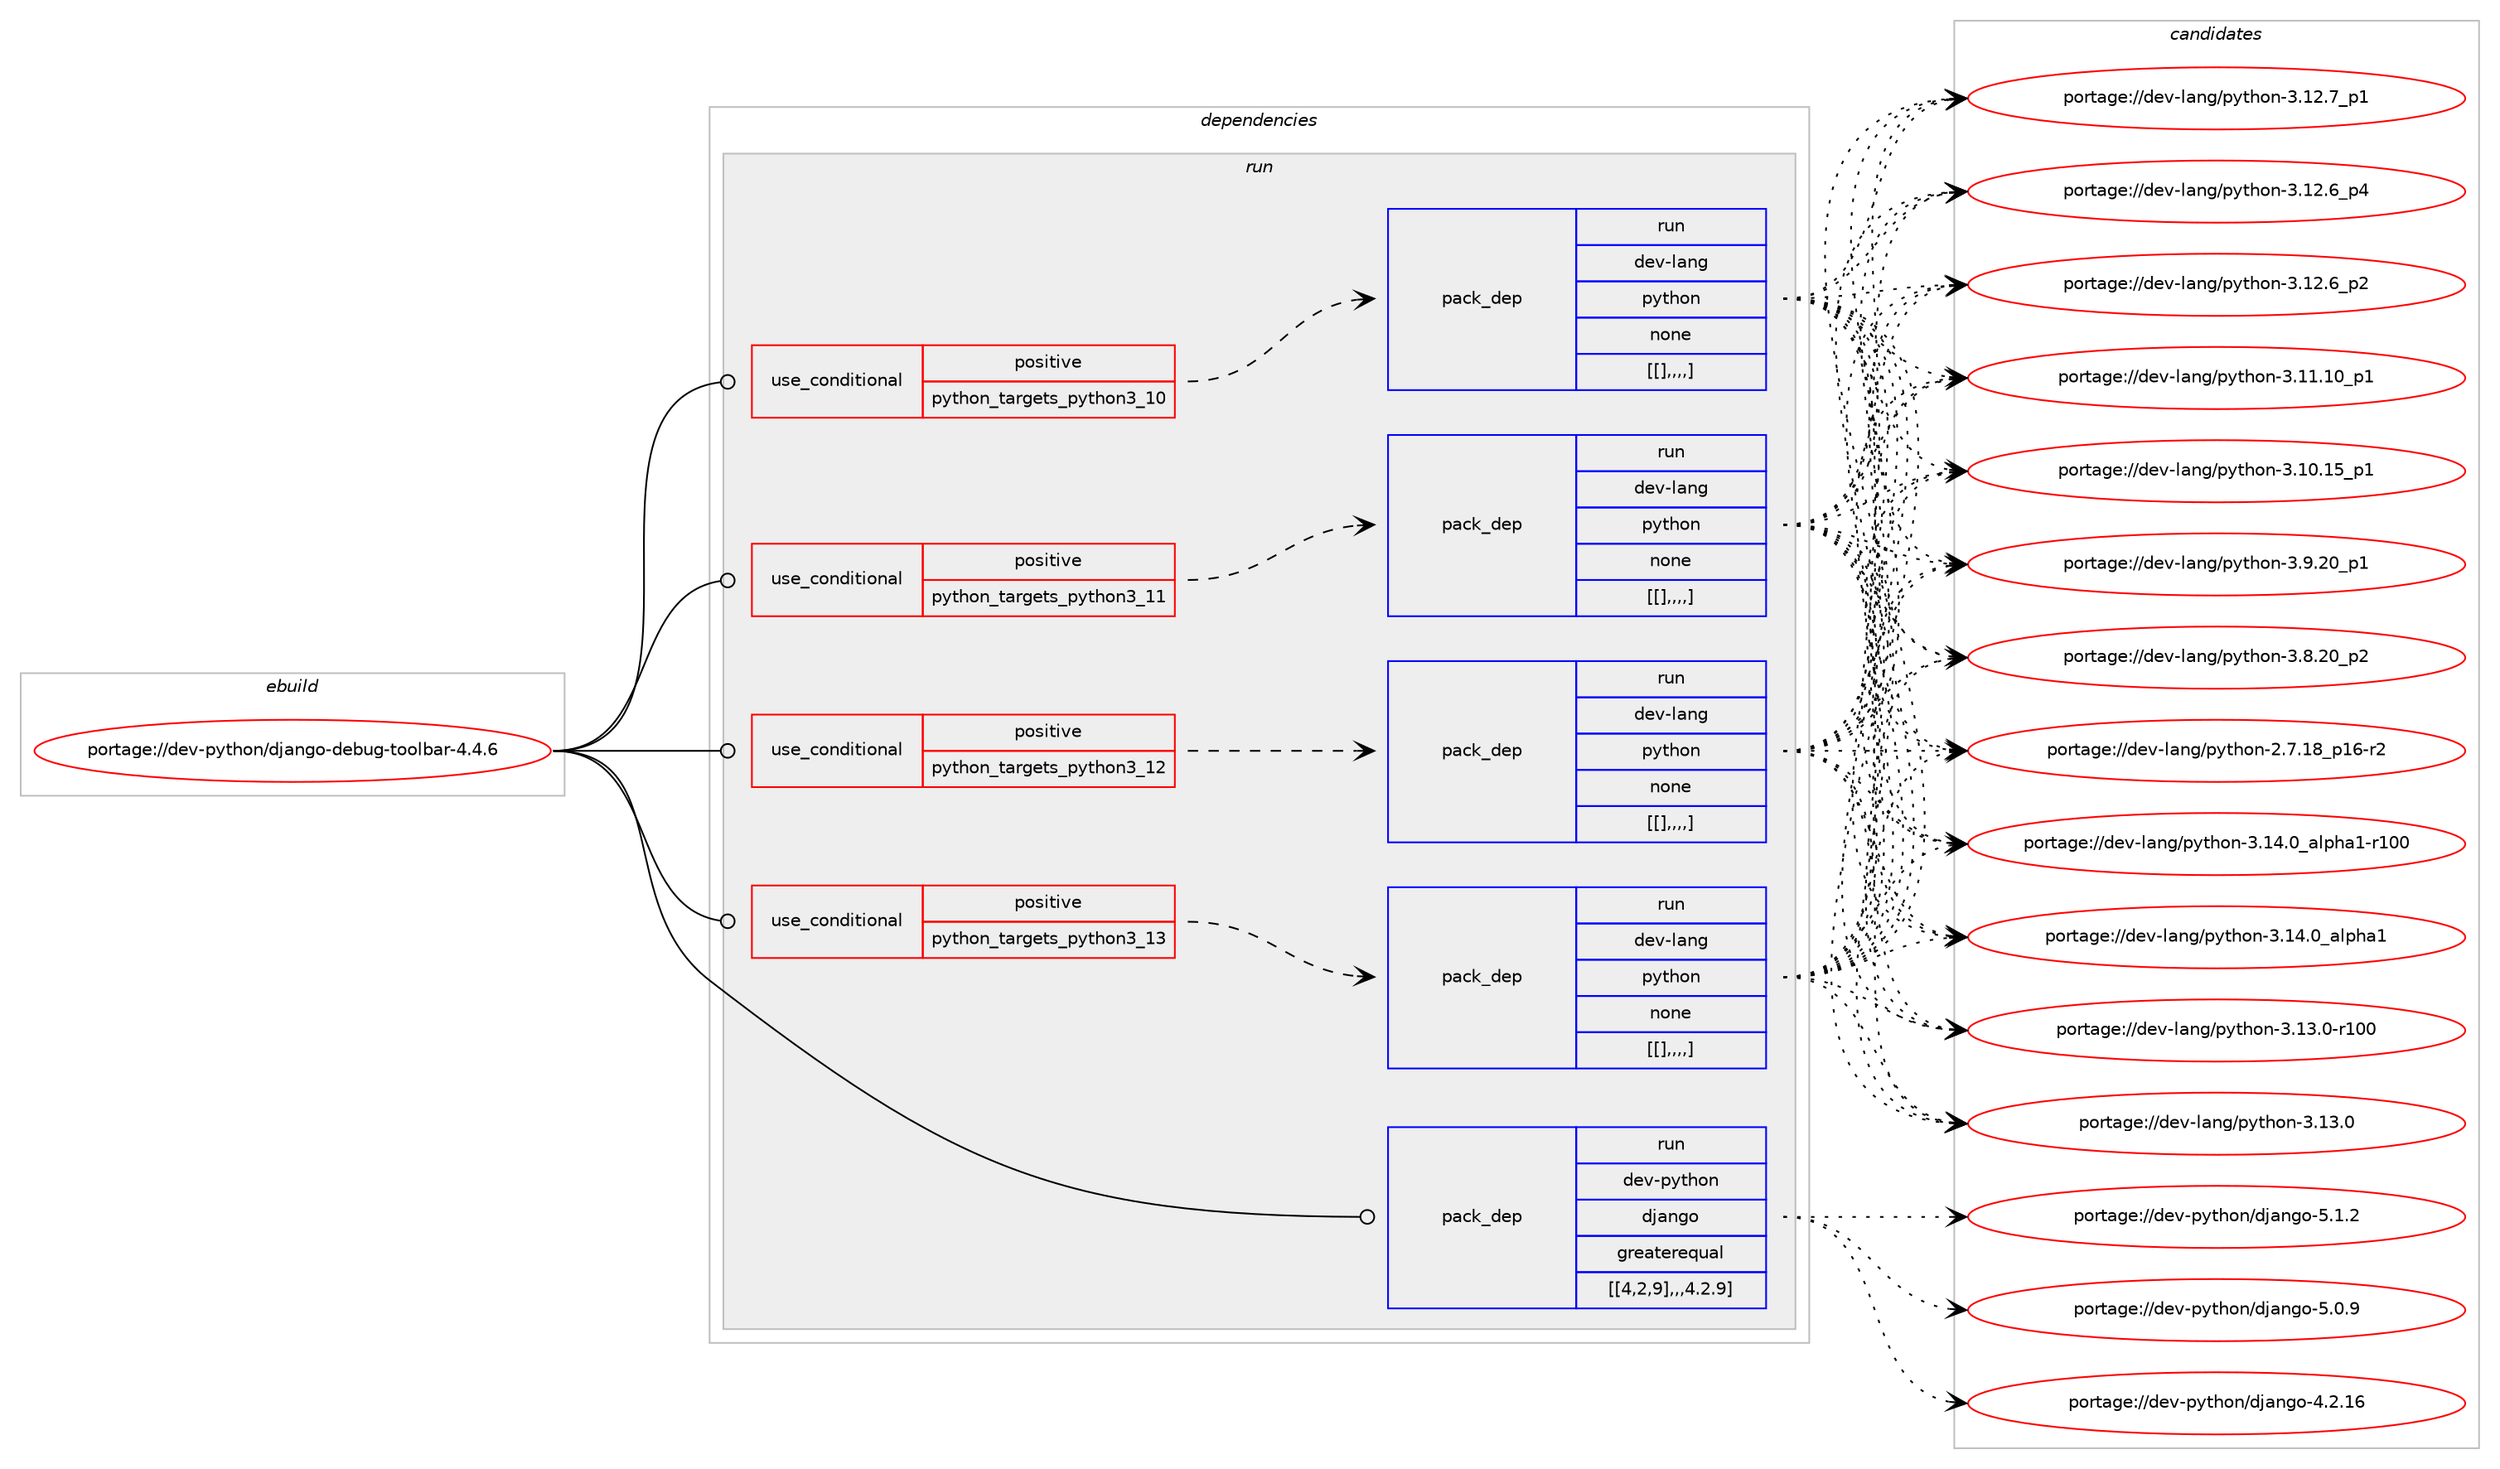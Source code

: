 digraph prolog {

# *************
# Graph options
# *************

newrank=true;
concentrate=true;
compound=true;
graph [rankdir=LR,fontname=Helvetica,fontsize=10,ranksep=1.5];#, ranksep=2.5, nodesep=0.2];
edge  [arrowhead=vee];
node  [fontname=Helvetica,fontsize=10];

# **********
# The ebuild
# **********

subgraph cluster_leftcol {
color=gray;
label=<<i>ebuild</i>>;
id [label="portage://dev-python/django-debug-toolbar-4.4.6", color=red, width=4, href="../dev-python/django-debug-toolbar-4.4.6.svg"];
}

# ****************
# The dependencies
# ****************

subgraph cluster_midcol {
color=gray;
label=<<i>dependencies</i>>;
subgraph cluster_compile {
fillcolor="#eeeeee";
style=filled;
label=<<i>compile</i>>;
}
subgraph cluster_compileandrun {
fillcolor="#eeeeee";
style=filled;
label=<<i>compile and run</i>>;
}
subgraph cluster_run {
fillcolor="#eeeeee";
style=filled;
label=<<i>run</i>>;
subgraph cond34485 {
dependency150731 [label=<<TABLE BORDER="0" CELLBORDER="1" CELLSPACING="0" CELLPADDING="4"><TR><TD ROWSPAN="3" CELLPADDING="10">use_conditional</TD></TR><TR><TD>positive</TD></TR><TR><TD>python_targets_python3_10</TD></TR></TABLE>>, shape=none, color=red];
subgraph pack114930 {
dependency150793 [label=<<TABLE BORDER="0" CELLBORDER="1" CELLSPACING="0" CELLPADDING="4" WIDTH="220"><TR><TD ROWSPAN="6" CELLPADDING="30">pack_dep</TD></TR><TR><TD WIDTH="110">run</TD></TR><TR><TD>dev-lang</TD></TR><TR><TD>python</TD></TR><TR><TD>none</TD></TR><TR><TD>[[],,,,]</TD></TR></TABLE>>, shape=none, color=blue];
}
dependency150731:e -> dependency150793:w [weight=20,style="dashed",arrowhead="vee"];
}
id:e -> dependency150731:w [weight=20,style="solid",arrowhead="odot"];
subgraph cond34535 {
dependency150844 [label=<<TABLE BORDER="0" CELLBORDER="1" CELLSPACING="0" CELLPADDING="4"><TR><TD ROWSPAN="3" CELLPADDING="10">use_conditional</TD></TR><TR><TD>positive</TD></TR><TR><TD>python_targets_python3_11</TD></TR></TABLE>>, shape=none, color=red];
subgraph pack114990 {
dependency150898 [label=<<TABLE BORDER="0" CELLBORDER="1" CELLSPACING="0" CELLPADDING="4" WIDTH="220"><TR><TD ROWSPAN="6" CELLPADDING="30">pack_dep</TD></TR><TR><TD WIDTH="110">run</TD></TR><TR><TD>dev-lang</TD></TR><TR><TD>python</TD></TR><TR><TD>none</TD></TR><TR><TD>[[],,,,]</TD></TR></TABLE>>, shape=none, color=blue];
}
dependency150844:e -> dependency150898:w [weight=20,style="dashed",arrowhead="vee"];
}
id:e -> dependency150844:w [weight=20,style="solid",arrowhead="odot"];
subgraph cond34570 {
dependency150905 [label=<<TABLE BORDER="0" CELLBORDER="1" CELLSPACING="0" CELLPADDING="4"><TR><TD ROWSPAN="3" CELLPADDING="10">use_conditional</TD></TR><TR><TD>positive</TD></TR><TR><TD>python_targets_python3_12</TD></TR></TABLE>>, shape=none, color=red];
subgraph pack115025 {
dependency150919 [label=<<TABLE BORDER="0" CELLBORDER="1" CELLSPACING="0" CELLPADDING="4" WIDTH="220"><TR><TD ROWSPAN="6" CELLPADDING="30">pack_dep</TD></TR><TR><TD WIDTH="110">run</TD></TR><TR><TD>dev-lang</TD></TR><TR><TD>python</TD></TR><TR><TD>none</TD></TR><TR><TD>[[],,,,]</TD></TR></TABLE>>, shape=none, color=blue];
}
dependency150905:e -> dependency150919:w [weight=20,style="dashed",arrowhead="vee"];
}
id:e -> dependency150905:w [weight=20,style="solid",arrowhead="odot"];
subgraph cond34587 {
dependency150949 [label=<<TABLE BORDER="0" CELLBORDER="1" CELLSPACING="0" CELLPADDING="4"><TR><TD ROWSPAN="3" CELLPADDING="10">use_conditional</TD></TR><TR><TD>positive</TD></TR><TR><TD>python_targets_python3_13</TD></TR></TABLE>>, shape=none, color=red];
subgraph pack115063 {
dependency150985 [label=<<TABLE BORDER="0" CELLBORDER="1" CELLSPACING="0" CELLPADDING="4" WIDTH="220"><TR><TD ROWSPAN="6" CELLPADDING="30">pack_dep</TD></TR><TR><TD WIDTH="110">run</TD></TR><TR><TD>dev-lang</TD></TR><TR><TD>python</TD></TR><TR><TD>none</TD></TR><TR><TD>[[],,,,]</TD></TR></TABLE>>, shape=none, color=blue];
}
dependency150949:e -> dependency150985:w [weight=20,style="dashed",arrowhead="vee"];
}
id:e -> dependency150949:w [weight=20,style="solid",arrowhead="odot"];
subgraph pack115074 {
dependency151058 [label=<<TABLE BORDER="0" CELLBORDER="1" CELLSPACING="0" CELLPADDING="4" WIDTH="220"><TR><TD ROWSPAN="6" CELLPADDING="30">pack_dep</TD></TR><TR><TD WIDTH="110">run</TD></TR><TR><TD>dev-python</TD></TR><TR><TD>django</TD></TR><TR><TD>greaterequal</TD></TR><TR><TD>[[4,2,9],,,4.2.9]</TD></TR></TABLE>>, shape=none, color=blue];
}
id:e -> dependency151058:w [weight=20,style="solid",arrowhead="odot"];
}
}

# **************
# The candidates
# **************

subgraph cluster_choices {
rank=same;
color=gray;
label=<<i>candidates</i>>;

subgraph choice114922 {
color=black;
nodesep=1;
choice100101118451089711010347112121116104111110455146495246489597108112104974945114494848 [label="portage://dev-lang/python-3.14.0_alpha1-r100", color=red, width=4,href="../dev-lang/python-3.14.0_alpha1-r100.svg"];
choice1001011184510897110103471121211161041111104551464952464895971081121049749 [label="portage://dev-lang/python-3.14.0_alpha1", color=red, width=4,href="../dev-lang/python-3.14.0_alpha1.svg"];
choice1001011184510897110103471121211161041111104551464951464845114494848 [label="portage://dev-lang/python-3.13.0-r100", color=red, width=4,href="../dev-lang/python-3.13.0-r100.svg"];
choice10010111845108971101034711212111610411111045514649514648 [label="portage://dev-lang/python-3.13.0", color=red, width=4,href="../dev-lang/python-3.13.0.svg"];
choice100101118451089711010347112121116104111110455146495046559511249 [label="portage://dev-lang/python-3.12.7_p1", color=red, width=4,href="../dev-lang/python-3.12.7_p1.svg"];
choice100101118451089711010347112121116104111110455146495046549511252 [label="portage://dev-lang/python-3.12.6_p4", color=red, width=4,href="../dev-lang/python-3.12.6_p4.svg"];
choice100101118451089711010347112121116104111110455146495046549511250 [label="portage://dev-lang/python-3.12.6_p2", color=red, width=4,href="../dev-lang/python-3.12.6_p2.svg"];
choice10010111845108971101034711212111610411111045514649494649489511249 [label="portage://dev-lang/python-3.11.10_p1", color=red, width=4,href="../dev-lang/python-3.11.10_p1.svg"];
choice10010111845108971101034711212111610411111045514649484649539511249 [label="portage://dev-lang/python-3.10.15_p1", color=red, width=4,href="../dev-lang/python-3.10.15_p1.svg"];
choice100101118451089711010347112121116104111110455146574650489511249 [label="portage://dev-lang/python-3.9.20_p1", color=red, width=4,href="../dev-lang/python-3.9.20_p1.svg"];
choice100101118451089711010347112121116104111110455146564650489511250 [label="portage://dev-lang/python-3.8.20_p2", color=red, width=4,href="../dev-lang/python-3.8.20_p2.svg"];
choice100101118451089711010347112121116104111110455046554649569511249544511450 [label="portage://dev-lang/python-2.7.18_p16-r2", color=red, width=4,href="../dev-lang/python-2.7.18_p16-r2.svg"];
dependency150793:e -> choice100101118451089711010347112121116104111110455146495246489597108112104974945114494848:w [style=dotted,weight="100"];
dependency150793:e -> choice1001011184510897110103471121211161041111104551464952464895971081121049749:w [style=dotted,weight="100"];
dependency150793:e -> choice1001011184510897110103471121211161041111104551464951464845114494848:w [style=dotted,weight="100"];
dependency150793:e -> choice10010111845108971101034711212111610411111045514649514648:w [style=dotted,weight="100"];
dependency150793:e -> choice100101118451089711010347112121116104111110455146495046559511249:w [style=dotted,weight="100"];
dependency150793:e -> choice100101118451089711010347112121116104111110455146495046549511252:w [style=dotted,weight="100"];
dependency150793:e -> choice100101118451089711010347112121116104111110455146495046549511250:w [style=dotted,weight="100"];
dependency150793:e -> choice10010111845108971101034711212111610411111045514649494649489511249:w [style=dotted,weight="100"];
dependency150793:e -> choice10010111845108971101034711212111610411111045514649484649539511249:w [style=dotted,weight="100"];
dependency150793:e -> choice100101118451089711010347112121116104111110455146574650489511249:w [style=dotted,weight="100"];
dependency150793:e -> choice100101118451089711010347112121116104111110455146564650489511250:w [style=dotted,weight="100"];
dependency150793:e -> choice100101118451089711010347112121116104111110455046554649569511249544511450:w [style=dotted,weight="100"];
}
subgraph choice114936 {
color=black;
nodesep=1;
choice100101118451089711010347112121116104111110455146495246489597108112104974945114494848 [label="portage://dev-lang/python-3.14.0_alpha1-r100", color=red, width=4,href="../dev-lang/python-3.14.0_alpha1-r100.svg"];
choice1001011184510897110103471121211161041111104551464952464895971081121049749 [label="portage://dev-lang/python-3.14.0_alpha1", color=red, width=4,href="../dev-lang/python-3.14.0_alpha1.svg"];
choice1001011184510897110103471121211161041111104551464951464845114494848 [label="portage://dev-lang/python-3.13.0-r100", color=red, width=4,href="../dev-lang/python-3.13.0-r100.svg"];
choice10010111845108971101034711212111610411111045514649514648 [label="portage://dev-lang/python-3.13.0", color=red, width=4,href="../dev-lang/python-3.13.0.svg"];
choice100101118451089711010347112121116104111110455146495046559511249 [label="portage://dev-lang/python-3.12.7_p1", color=red, width=4,href="../dev-lang/python-3.12.7_p1.svg"];
choice100101118451089711010347112121116104111110455146495046549511252 [label="portage://dev-lang/python-3.12.6_p4", color=red, width=4,href="../dev-lang/python-3.12.6_p4.svg"];
choice100101118451089711010347112121116104111110455146495046549511250 [label="portage://dev-lang/python-3.12.6_p2", color=red, width=4,href="../dev-lang/python-3.12.6_p2.svg"];
choice10010111845108971101034711212111610411111045514649494649489511249 [label="portage://dev-lang/python-3.11.10_p1", color=red, width=4,href="../dev-lang/python-3.11.10_p1.svg"];
choice10010111845108971101034711212111610411111045514649484649539511249 [label="portage://dev-lang/python-3.10.15_p1", color=red, width=4,href="../dev-lang/python-3.10.15_p1.svg"];
choice100101118451089711010347112121116104111110455146574650489511249 [label="portage://dev-lang/python-3.9.20_p1", color=red, width=4,href="../dev-lang/python-3.9.20_p1.svg"];
choice100101118451089711010347112121116104111110455146564650489511250 [label="portage://dev-lang/python-3.8.20_p2", color=red, width=4,href="../dev-lang/python-3.8.20_p2.svg"];
choice100101118451089711010347112121116104111110455046554649569511249544511450 [label="portage://dev-lang/python-2.7.18_p16-r2", color=red, width=4,href="../dev-lang/python-2.7.18_p16-r2.svg"];
dependency150898:e -> choice100101118451089711010347112121116104111110455146495246489597108112104974945114494848:w [style=dotted,weight="100"];
dependency150898:e -> choice1001011184510897110103471121211161041111104551464952464895971081121049749:w [style=dotted,weight="100"];
dependency150898:e -> choice1001011184510897110103471121211161041111104551464951464845114494848:w [style=dotted,weight="100"];
dependency150898:e -> choice10010111845108971101034711212111610411111045514649514648:w [style=dotted,weight="100"];
dependency150898:e -> choice100101118451089711010347112121116104111110455146495046559511249:w [style=dotted,weight="100"];
dependency150898:e -> choice100101118451089711010347112121116104111110455146495046549511252:w [style=dotted,weight="100"];
dependency150898:e -> choice100101118451089711010347112121116104111110455146495046549511250:w [style=dotted,weight="100"];
dependency150898:e -> choice10010111845108971101034711212111610411111045514649494649489511249:w [style=dotted,weight="100"];
dependency150898:e -> choice10010111845108971101034711212111610411111045514649484649539511249:w [style=dotted,weight="100"];
dependency150898:e -> choice100101118451089711010347112121116104111110455146574650489511249:w [style=dotted,weight="100"];
dependency150898:e -> choice100101118451089711010347112121116104111110455146564650489511250:w [style=dotted,weight="100"];
dependency150898:e -> choice100101118451089711010347112121116104111110455046554649569511249544511450:w [style=dotted,weight="100"];
}
subgraph choice114974 {
color=black;
nodesep=1;
choice100101118451089711010347112121116104111110455146495246489597108112104974945114494848 [label="portage://dev-lang/python-3.14.0_alpha1-r100", color=red, width=4,href="../dev-lang/python-3.14.0_alpha1-r100.svg"];
choice1001011184510897110103471121211161041111104551464952464895971081121049749 [label="portage://dev-lang/python-3.14.0_alpha1", color=red, width=4,href="../dev-lang/python-3.14.0_alpha1.svg"];
choice1001011184510897110103471121211161041111104551464951464845114494848 [label="portage://dev-lang/python-3.13.0-r100", color=red, width=4,href="../dev-lang/python-3.13.0-r100.svg"];
choice10010111845108971101034711212111610411111045514649514648 [label="portage://dev-lang/python-3.13.0", color=red, width=4,href="../dev-lang/python-3.13.0.svg"];
choice100101118451089711010347112121116104111110455146495046559511249 [label="portage://dev-lang/python-3.12.7_p1", color=red, width=4,href="../dev-lang/python-3.12.7_p1.svg"];
choice100101118451089711010347112121116104111110455146495046549511252 [label="portage://dev-lang/python-3.12.6_p4", color=red, width=4,href="../dev-lang/python-3.12.6_p4.svg"];
choice100101118451089711010347112121116104111110455146495046549511250 [label="portage://dev-lang/python-3.12.6_p2", color=red, width=4,href="../dev-lang/python-3.12.6_p2.svg"];
choice10010111845108971101034711212111610411111045514649494649489511249 [label="portage://dev-lang/python-3.11.10_p1", color=red, width=4,href="../dev-lang/python-3.11.10_p1.svg"];
choice10010111845108971101034711212111610411111045514649484649539511249 [label="portage://dev-lang/python-3.10.15_p1", color=red, width=4,href="../dev-lang/python-3.10.15_p1.svg"];
choice100101118451089711010347112121116104111110455146574650489511249 [label="portage://dev-lang/python-3.9.20_p1", color=red, width=4,href="../dev-lang/python-3.9.20_p1.svg"];
choice100101118451089711010347112121116104111110455146564650489511250 [label="portage://dev-lang/python-3.8.20_p2", color=red, width=4,href="../dev-lang/python-3.8.20_p2.svg"];
choice100101118451089711010347112121116104111110455046554649569511249544511450 [label="portage://dev-lang/python-2.7.18_p16-r2", color=red, width=4,href="../dev-lang/python-2.7.18_p16-r2.svg"];
dependency150919:e -> choice100101118451089711010347112121116104111110455146495246489597108112104974945114494848:w [style=dotted,weight="100"];
dependency150919:e -> choice1001011184510897110103471121211161041111104551464952464895971081121049749:w [style=dotted,weight="100"];
dependency150919:e -> choice1001011184510897110103471121211161041111104551464951464845114494848:w [style=dotted,weight="100"];
dependency150919:e -> choice10010111845108971101034711212111610411111045514649514648:w [style=dotted,weight="100"];
dependency150919:e -> choice100101118451089711010347112121116104111110455146495046559511249:w [style=dotted,weight="100"];
dependency150919:e -> choice100101118451089711010347112121116104111110455146495046549511252:w [style=dotted,weight="100"];
dependency150919:e -> choice100101118451089711010347112121116104111110455146495046549511250:w [style=dotted,weight="100"];
dependency150919:e -> choice10010111845108971101034711212111610411111045514649494649489511249:w [style=dotted,weight="100"];
dependency150919:e -> choice10010111845108971101034711212111610411111045514649484649539511249:w [style=dotted,weight="100"];
dependency150919:e -> choice100101118451089711010347112121116104111110455146574650489511249:w [style=dotted,weight="100"];
dependency150919:e -> choice100101118451089711010347112121116104111110455146564650489511250:w [style=dotted,weight="100"];
dependency150919:e -> choice100101118451089711010347112121116104111110455046554649569511249544511450:w [style=dotted,weight="100"];
}
subgraph choice114983 {
color=black;
nodesep=1;
choice100101118451089711010347112121116104111110455146495246489597108112104974945114494848 [label="portage://dev-lang/python-3.14.0_alpha1-r100", color=red, width=4,href="../dev-lang/python-3.14.0_alpha1-r100.svg"];
choice1001011184510897110103471121211161041111104551464952464895971081121049749 [label="portage://dev-lang/python-3.14.0_alpha1", color=red, width=4,href="../dev-lang/python-3.14.0_alpha1.svg"];
choice1001011184510897110103471121211161041111104551464951464845114494848 [label="portage://dev-lang/python-3.13.0-r100", color=red, width=4,href="../dev-lang/python-3.13.0-r100.svg"];
choice10010111845108971101034711212111610411111045514649514648 [label="portage://dev-lang/python-3.13.0", color=red, width=4,href="../dev-lang/python-3.13.0.svg"];
choice100101118451089711010347112121116104111110455146495046559511249 [label="portage://dev-lang/python-3.12.7_p1", color=red, width=4,href="../dev-lang/python-3.12.7_p1.svg"];
choice100101118451089711010347112121116104111110455146495046549511252 [label="portage://dev-lang/python-3.12.6_p4", color=red, width=4,href="../dev-lang/python-3.12.6_p4.svg"];
choice100101118451089711010347112121116104111110455146495046549511250 [label="portage://dev-lang/python-3.12.6_p2", color=red, width=4,href="../dev-lang/python-3.12.6_p2.svg"];
choice10010111845108971101034711212111610411111045514649494649489511249 [label="portage://dev-lang/python-3.11.10_p1", color=red, width=4,href="../dev-lang/python-3.11.10_p1.svg"];
choice10010111845108971101034711212111610411111045514649484649539511249 [label="portage://dev-lang/python-3.10.15_p1", color=red, width=4,href="../dev-lang/python-3.10.15_p1.svg"];
choice100101118451089711010347112121116104111110455146574650489511249 [label="portage://dev-lang/python-3.9.20_p1", color=red, width=4,href="../dev-lang/python-3.9.20_p1.svg"];
choice100101118451089711010347112121116104111110455146564650489511250 [label="portage://dev-lang/python-3.8.20_p2", color=red, width=4,href="../dev-lang/python-3.8.20_p2.svg"];
choice100101118451089711010347112121116104111110455046554649569511249544511450 [label="portage://dev-lang/python-2.7.18_p16-r2", color=red, width=4,href="../dev-lang/python-2.7.18_p16-r2.svg"];
dependency150985:e -> choice100101118451089711010347112121116104111110455146495246489597108112104974945114494848:w [style=dotted,weight="100"];
dependency150985:e -> choice1001011184510897110103471121211161041111104551464952464895971081121049749:w [style=dotted,weight="100"];
dependency150985:e -> choice1001011184510897110103471121211161041111104551464951464845114494848:w [style=dotted,weight="100"];
dependency150985:e -> choice10010111845108971101034711212111610411111045514649514648:w [style=dotted,weight="100"];
dependency150985:e -> choice100101118451089711010347112121116104111110455146495046559511249:w [style=dotted,weight="100"];
dependency150985:e -> choice100101118451089711010347112121116104111110455146495046549511252:w [style=dotted,weight="100"];
dependency150985:e -> choice100101118451089711010347112121116104111110455146495046549511250:w [style=dotted,weight="100"];
dependency150985:e -> choice10010111845108971101034711212111610411111045514649494649489511249:w [style=dotted,weight="100"];
dependency150985:e -> choice10010111845108971101034711212111610411111045514649484649539511249:w [style=dotted,weight="100"];
dependency150985:e -> choice100101118451089711010347112121116104111110455146574650489511249:w [style=dotted,weight="100"];
dependency150985:e -> choice100101118451089711010347112121116104111110455146564650489511250:w [style=dotted,weight="100"];
dependency150985:e -> choice100101118451089711010347112121116104111110455046554649569511249544511450:w [style=dotted,weight="100"];
}
subgraph choice115014 {
color=black;
nodesep=1;
choice100101118451121211161041111104710010697110103111455346494650 [label="portage://dev-python/django-5.1.2", color=red, width=4,href="../dev-python/django-5.1.2.svg"];
choice100101118451121211161041111104710010697110103111455346484657 [label="portage://dev-python/django-5.0.9", color=red, width=4,href="../dev-python/django-5.0.9.svg"];
choice10010111845112121116104111110471001069711010311145524650464954 [label="portage://dev-python/django-4.2.16", color=red, width=4,href="../dev-python/django-4.2.16.svg"];
dependency151058:e -> choice100101118451121211161041111104710010697110103111455346494650:w [style=dotted,weight="100"];
dependency151058:e -> choice100101118451121211161041111104710010697110103111455346484657:w [style=dotted,weight="100"];
dependency151058:e -> choice10010111845112121116104111110471001069711010311145524650464954:w [style=dotted,weight="100"];
}
}

}
